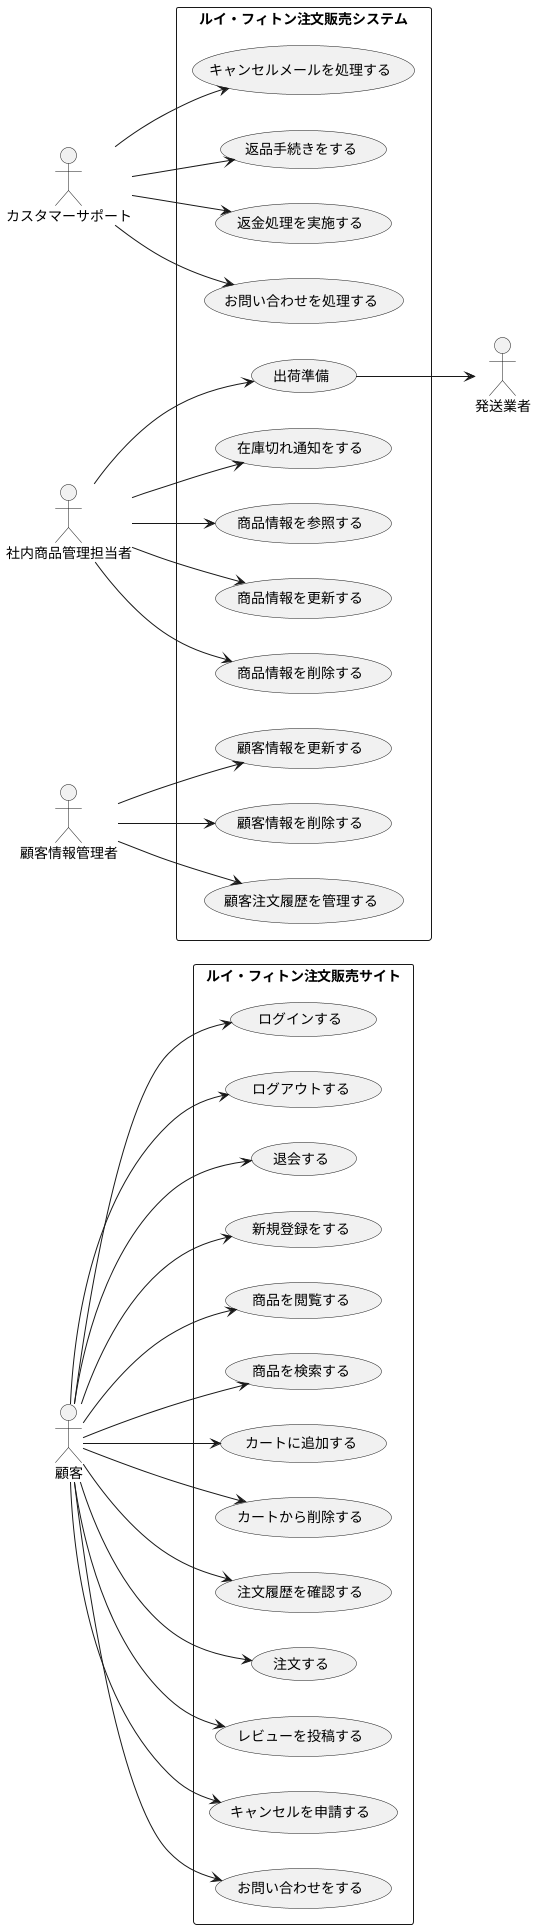 @startuml Bag_systemユースケース図
left to right direction

actor 顧客
actor カスタマーサポート
actor 発送業者
actor 社内商品管理担当者
'actor 経理
actor 顧客情報管理者
'actor サイトコンテンツ管理者

rectangle "ルイ・フィトン注文販売システム" {

  ' --- 管理者 ---
  (キャンセルメールを処理する)
  (返品手続きをする)
  (返金処理を実施する)
  (お問い合わせを処理する)

  '(在庫を入荷する)
  (出荷準備)
  (在庫切れ通知をする)
  (商品情報を参照する)
  (商品情報を更新する)
  (商品情報を削除する)

  '(売り上げデータを集計する)
  '(売り上げデータを分析する)

  '--- 顧客情報管理者 ---
  (顧客情報を更新する)
  (顧客情報を削除する)
  (顧客注文履歴を管理する)

  '(サイトを更新する)
  '(サイトを運営・保守する)

}


rectangle "ルイ・フィトン注文販売サイト" {
    ' --- 顧客 ---
  (ログインする)
  (ログアウトする)
  (退会する)
  (新規登録をする)
  (商品を閲覧する)
  (商品を検索する)
  (カートに追加する)
  (カートから削除する)
  (注文履歴を確認する)
  (注文する)
  (レビューを投稿する)
  (キャンセルを申請する)
  (お問い合わせをする)
}


' 顧客の動き
顧客 --> (ログインする)
顧客 --> (ログアウトする)
顧客 --> (退会する)
顧客 --> (商品を閲覧する)
顧客 --> (商品を検索する)
顧客 --> (カートに追加する)
顧客 --> (カートから削除する)
顧客 --> (注文履歴を確認する)
顧客 --> (新規登録をする)
顧客 --> (注文する)
顧客 --> (レビューを投稿する)
顧客 --> (キャンセルを申請する)
顧客 --> (お問い合わせをする)

' 管理者などの動き
'物流担当者 --> (在庫を入荷する)
社内商品管理担当者 --> (出荷準備)
社内商品管理担当者 --> (在庫切れ通知をする)
社内商品管理担当者 --> (商品情報を参照する)
社内商品管理担当者 --> (商品情報を更新する)
社内商品管理担当者 --> (商品情報を削除する)

(出荷準備) --> 発送業者



'経理 --> (売り上げデータを集計する)
'経理--> (売り上げデータを分析する)

'発送業者とカスタマーサポートの追加


カスタマーサポート --> (キャンセルメールを処理する)
カスタマーサポート --> (返品手続きをする)
カスタマーサポート --> (返金処理を実施する)
カスタマーサポート --> (お問い合わせを処理する)

顧客情報管理者 --> (顧客情報を更新する)
顧客情報管理者 --> (顧客情報を削除する)
顧客情報管理者 --> (顧客注文履歴を管理する)


'サイトコンテンツ管理者 --> (サイトを更新する)
'サイトコンテンツ管理者 --> (サイトを運営・保守する)

@enduml
